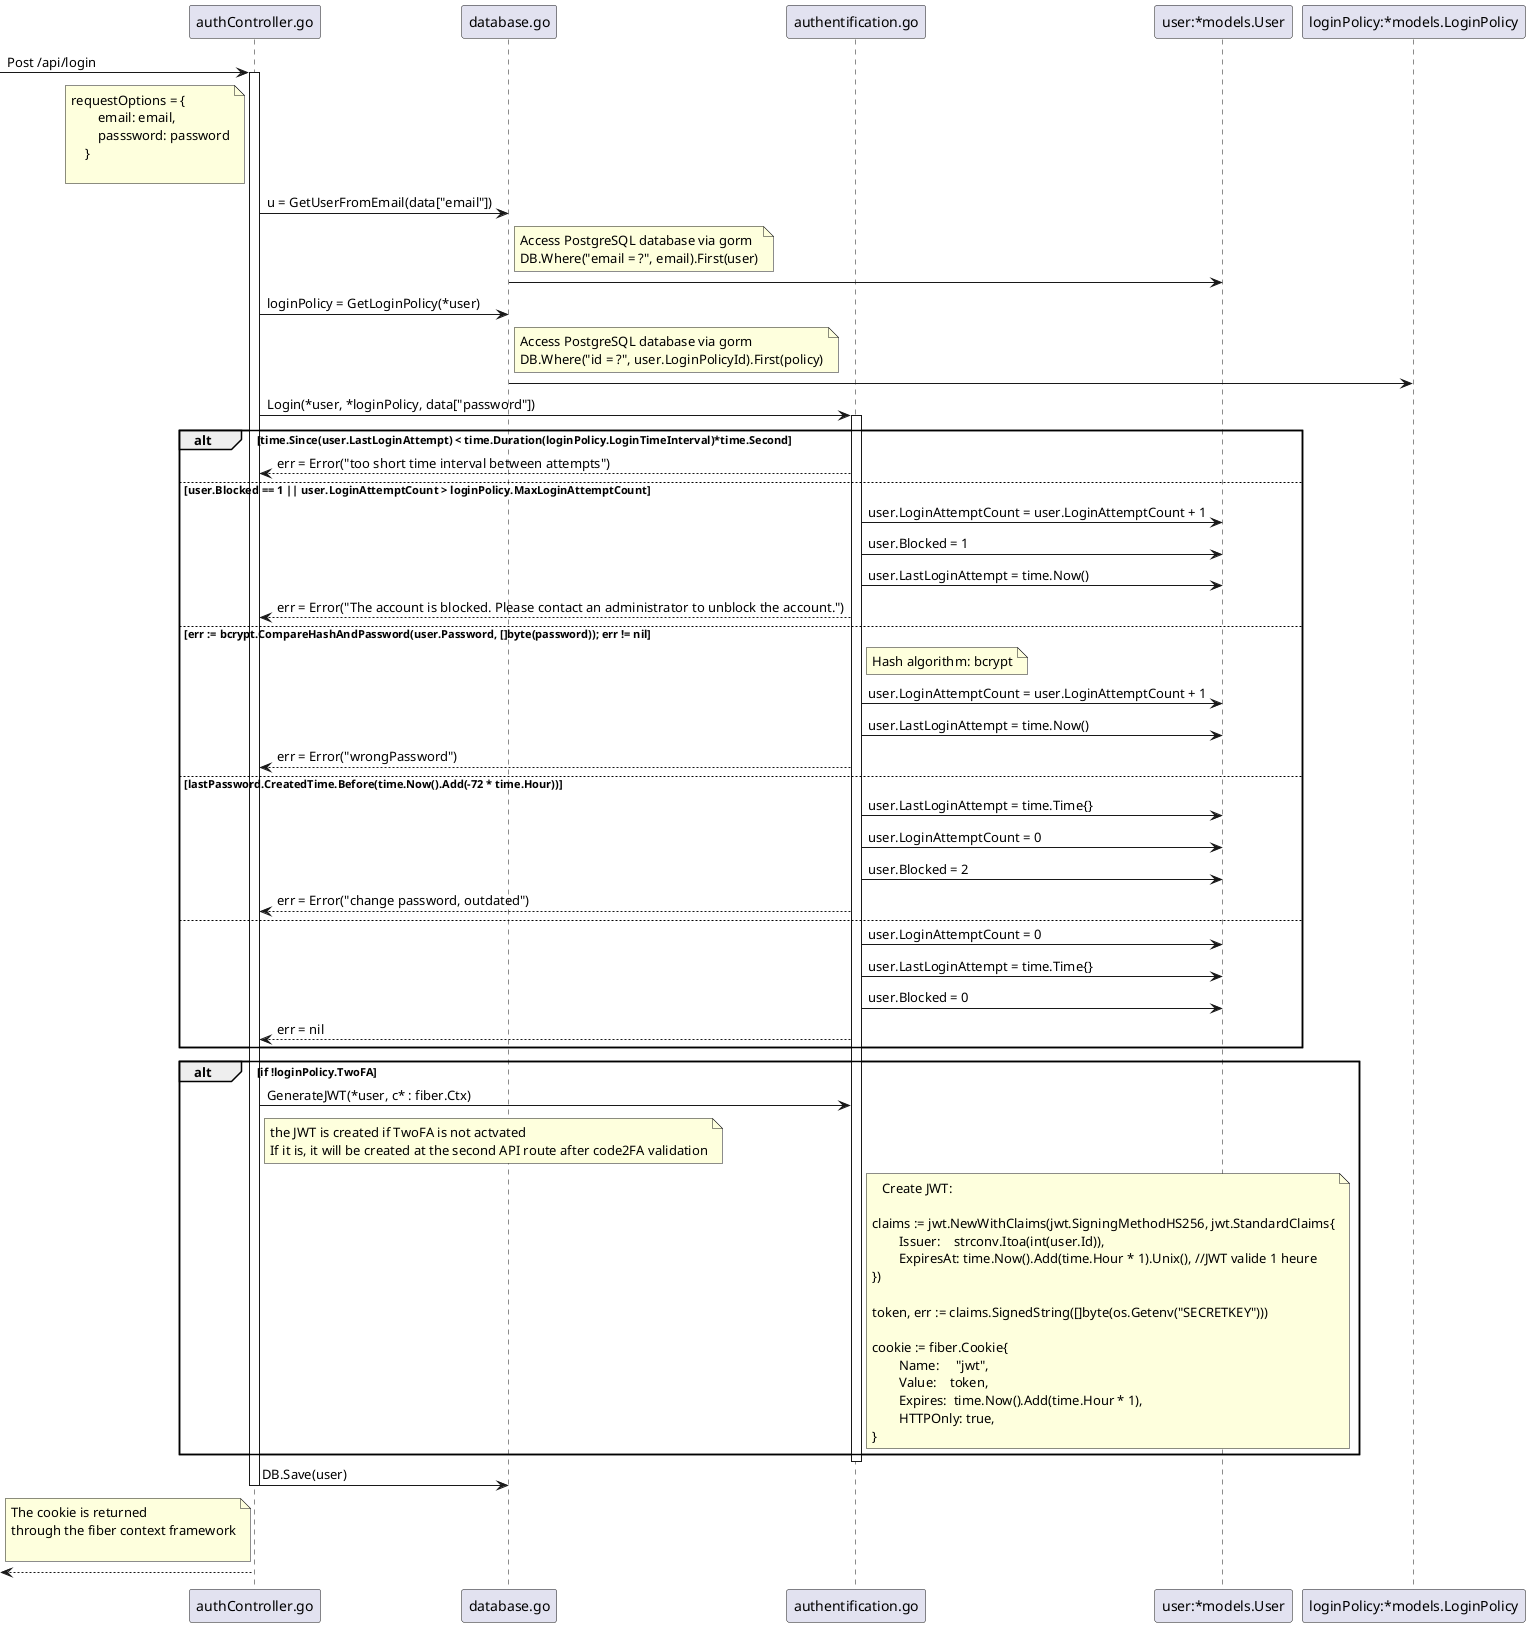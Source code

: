 @startuml
participant "authController.go" as c

participant "database.go" as d


participant "authentification.go" as a

participant "user:*models.User" as u
participant "loginPolicy:*models.LoginPolicy" as lp


 -> c : Post /api/login 
activate c
    note left c
    requestOptions = {
            email: email,
            passsword: password
        }

    end note

c-> d : u = GetUserFromEmail(data["email"])
note right d
Access PostgreSQL database via gorm 
DB.Where("email = ?", email).First(user)
end note
d -> u : 

c -> d: loginPolicy = GetLoginPolicy(*user)
note right d
Access PostgreSQL database via gorm 
DB.Where("id = ?", user.LoginPolicyId).First(policy)
end note
d->lp : 

c -> a: Login(*user, *loginPolicy, data["password"])
activate a
alt time.Since(user.LastLoginAttempt) < time.Duration(loginPolicy.LoginTimeInterval)*time.Second
  a-->c: err = Error("too short time interval between attempts")
  
  else user.Blocked == 1 || user.LoginAttemptCount > loginPolicy.MaxLoginAttemptCount
  a -> u : user.LoginAttemptCount = user.LoginAttemptCount + 1
    a-> u: user.Blocked = 1
		
	a-> u: user.LastLoginAttempt = time.Now()
    a-->c: err = Error("The account is blocked. Please contact an administrator to unblock the account.")
      else err := bcrypt.CompareHashAndPassword(user.Password, []byte(password)); err != nil
      note right a
      Hash algorithm: bcrypt
      end note
      a->u: user.LoginAttemptCount = user.LoginAttemptCount + 1
		a->u: user.LastLoginAttempt = time.Now()
    a-->c: err = Error("wrongPassword")
      else lastPassword.CreatedTime.Before(time.Now().Add(-72 * time.Hour))
      a->u: user.LastLoginAttempt = time.Time{}
        a->u: user.LoginAttemptCount = 0
		  a->u: user.Blocked = 2
    a-->c: err = Error("change password, outdated")
    
else 
a->u:user.LoginAttemptCount = 0
a->u:user.LastLoginAttempt = time.Time{}
a->u:user.Blocked = 0

a--> c : err = nil

end

alt   if !loginPolicy.TwoFA 
c-> a: GenerateJWT(*user, c* : fiber.Ctx)
note right c 
    the JWT is created if TwoFA is not actvated
    If it is, it will be created at the second API route after code2FA validation
end note 
note right a
    Create JWT:

	claims := jwt.NewWithClaims(jwt.SigningMethodHS256, jwt.StandardClaims{
		Issuer:    strconv.Itoa(int(user.Id)),
		ExpiresAt: time.Now().Add(time.Hour * 1).Unix(), //JWT valide 1 heure
	})

	token, err := claims.SignedString([]byte(os.Getenv("SECRETKEY")))

	cookie := fiber.Cookie{
		Name:     "jwt",
		Value:    token,
		Expires:  time.Now().Add(time.Hour * 1),
		HTTPOnly: true,
	}
end note
end

deactivate a
c -> d: DB.Save(user)
deactivate c

note left c
The cookie is returned 
through the fiber context framework

end note

<-- c : 
@enduml